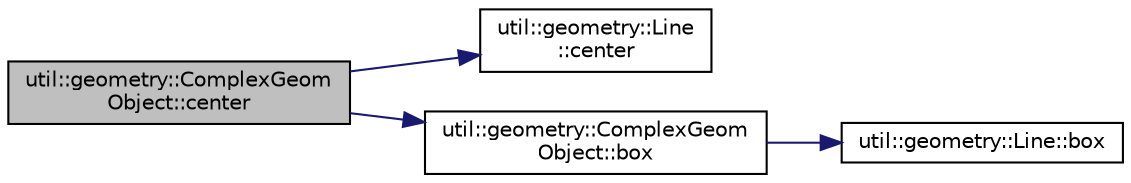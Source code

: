 digraph "util::geometry::ComplexGeomObject::center"
{
  edge [fontname="Helvetica",fontsize="10",labelfontname="Helvetica",labelfontsize="10"];
  node [fontname="Helvetica",fontsize="10",shape=record];
  rankdir="LR";
  Node9 [label="util::geometry::ComplexGeom\lObject::center",height=0.2,width=0.4,color="black", fillcolor="grey75", style="filled", fontcolor="black"];
  Node9 -> Node10 [color="midnightblue",fontsize="10",style="solid",fontname="Helvetica"];
  Node10 [label="util::geometry::Line\l::center",height=0.2,width=0.4,color="black", fillcolor="white", style="filled",URL="$classutil_1_1geometry_1_1Line.html#aa9499bad438be962118689cdf58491b2",tooltip="Computes the center of object. "];
  Node9 -> Node11 [color="midnightblue",fontsize="10",style="solid",fontname="Helvetica"];
  Node11 [label="util::geometry::ComplexGeom\lObject::box",height=0.2,width=0.4,color="black", fillcolor="white", style="filled",URL="$classutil_1_1geometry_1_1ComplexGeomObject.html#ab5adb6c241e33d9952bded9ee4ce5cf8",tooltip="Computes the bounding box of object. "];
  Node11 -> Node12 [color="midnightblue",fontsize="10",style="solid",fontname="Helvetica"];
  Node12 [label="util::geometry::Line::box",height=0.2,width=0.4,color="black", fillcolor="white", style="filled",URL="$classutil_1_1geometry_1_1Line.html#a0f370769b20dcbd3c46eb738c1bad85f",tooltip="Computes the bounding box of object. "];
}

